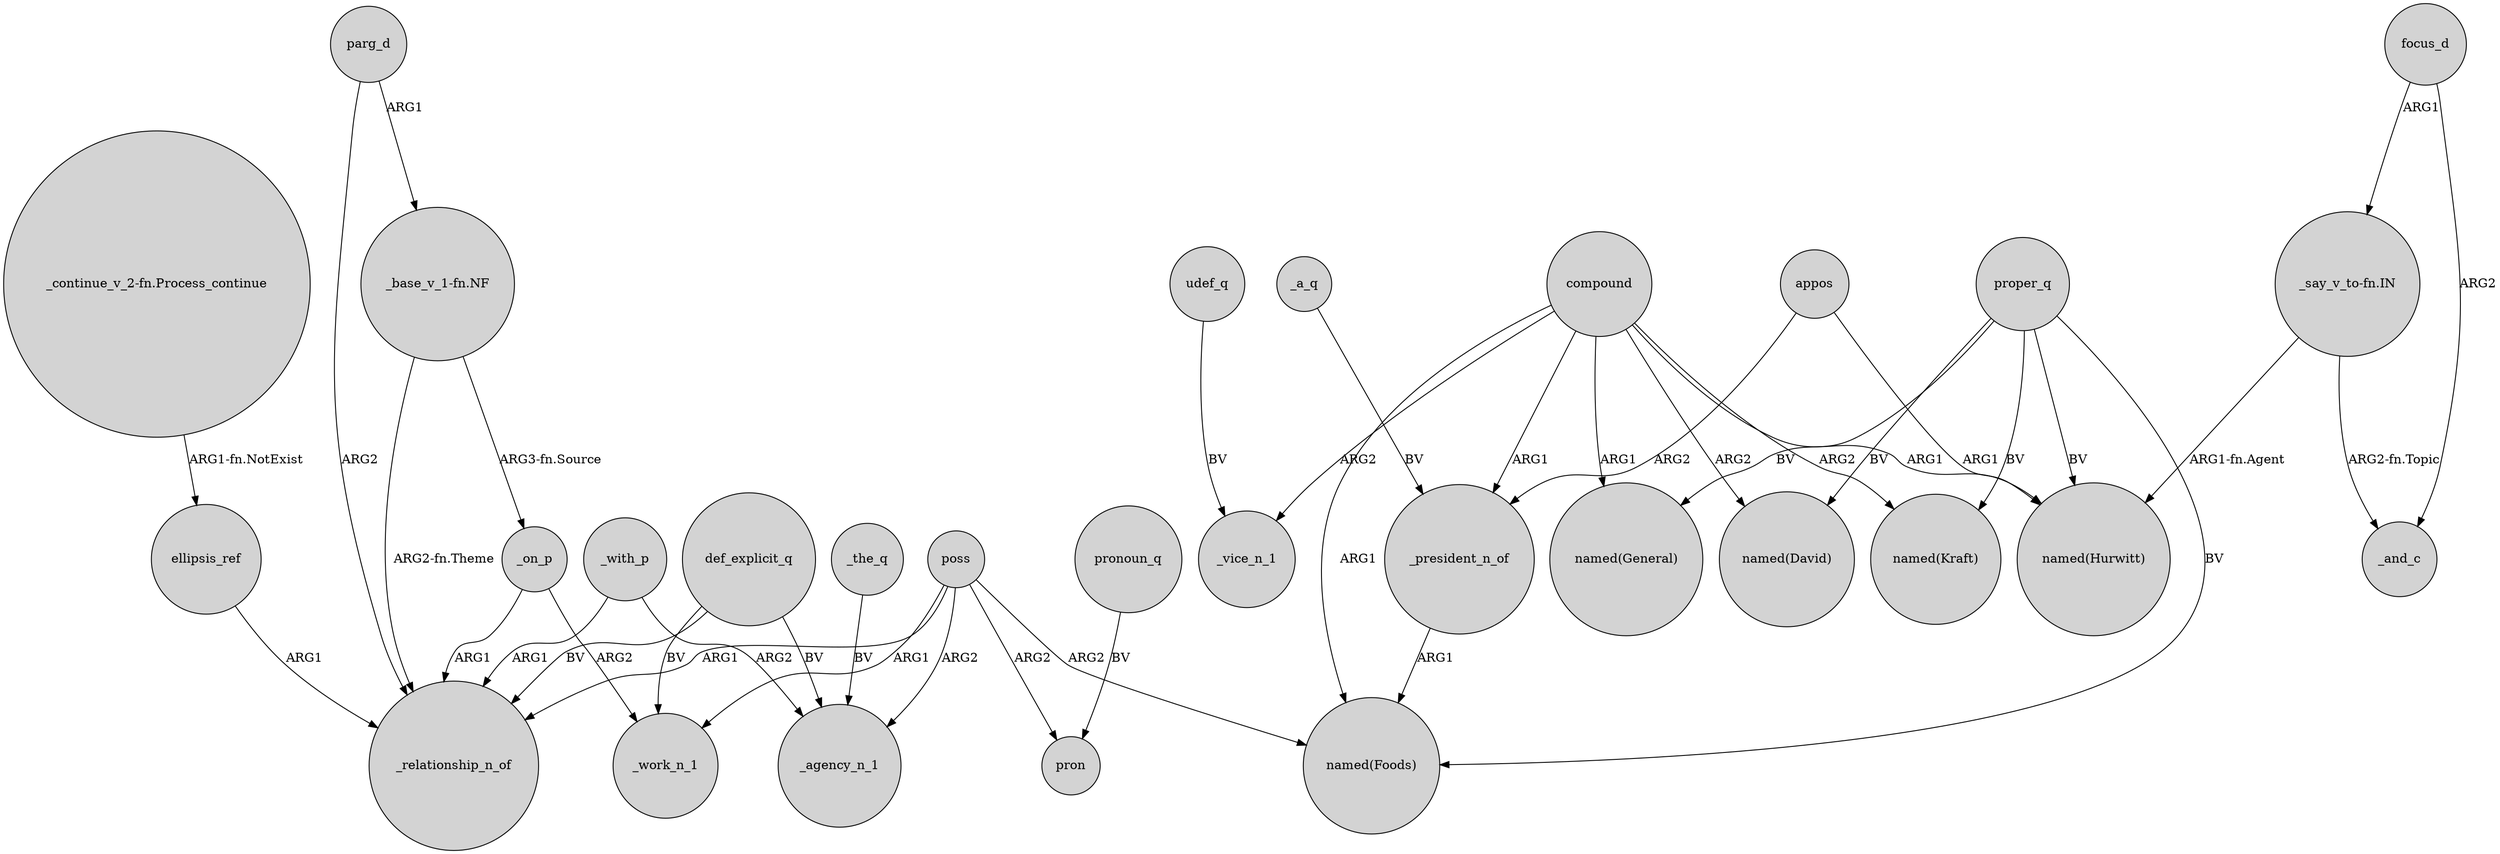 digraph {
	node [shape=circle style=filled]
	_on_p -> _relationship_n_of [label=ARG1]
	_the_q -> _agency_n_1 [label=BV]
	compound -> _vice_n_1 [label=ARG2]
	compound -> "named(General)" [label=ARG1]
	"_continue_v_2-fn.Process_continue" -> ellipsis_ref [label="ARG1-fn.NotExist"]
	poss -> pron [label=ARG2]
	def_explicit_q -> _agency_n_1 [label=BV]
	poss -> "named(Foods)" [label=ARG2]
	ellipsis_ref -> _relationship_n_of [label=ARG1]
	proper_q -> "named(General)" [label=BV]
	compound -> "named(Hurwitt)" [label=ARG1]
	proper_q -> "named(Kraft)" [label=BV]
	poss -> _work_n_1 [label=ARG1]
	proper_q -> "named(Foods)" [label=BV]
	"_say_v_to-fn.IN" -> "named(Hurwitt)" [label="ARG1-fn.Agent"]
	"_base_v_1-fn.NF" -> _relationship_n_of [label="ARG2-fn.Theme"]
	_president_n_of -> "named(Foods)" [label=ARG1]
	udef_q -> _vice_n_1 [label=BV]
	focus_d -> _and_c [label=ARG2]
	_with_p -> _agency_n_1 [label=ARG2]
	"_base_v_1-fn.NF" -> _on_p [label="ARG3-fn.Source"]
	appos -> _president_n_of [label=ARG2]
	pronoun_q -> pron [label=BV]
	parg_d -> _relationship_n_of [label=ARG2]
	compound -> _president_n_of [label=ARG1]
	compound -> "named(David)" [label=ARG2]
	_with_p -> _relationship_n_of [label=ARG1]
	poss -> _agency_n_1 [label=ARG2]
	compound -> "named(Kraft)" [label=ARG2]
	"_say_v_to-fn.IN" -> _and_c [label="ARG2-fn.Topic"]
	compound -> "named(Foods)" [label=ARG1]
	_a_q -> _president_n_of [label=BV]
	poss -> _relationship_n_of [label=ARG1]
	_on_p -> _work_n_1 [label=ARG2]
	proper_q -> "named(Hurwitt)" [label=BV]
	def_explicit_q -> _work_n_1 [label=BV]
	def_explicit_q -> _relationship_n_of [label=BV]
	proper_q -> "named(David)" [label=BV]
	parg_d -> "_base_v_1-fn.NF" [label=ARG1]
	appos -> "named(Hurwitt)" [label=ARG1]
	focus_d -> "_say_v_to-fn.IN" [label=ARG1]
}
